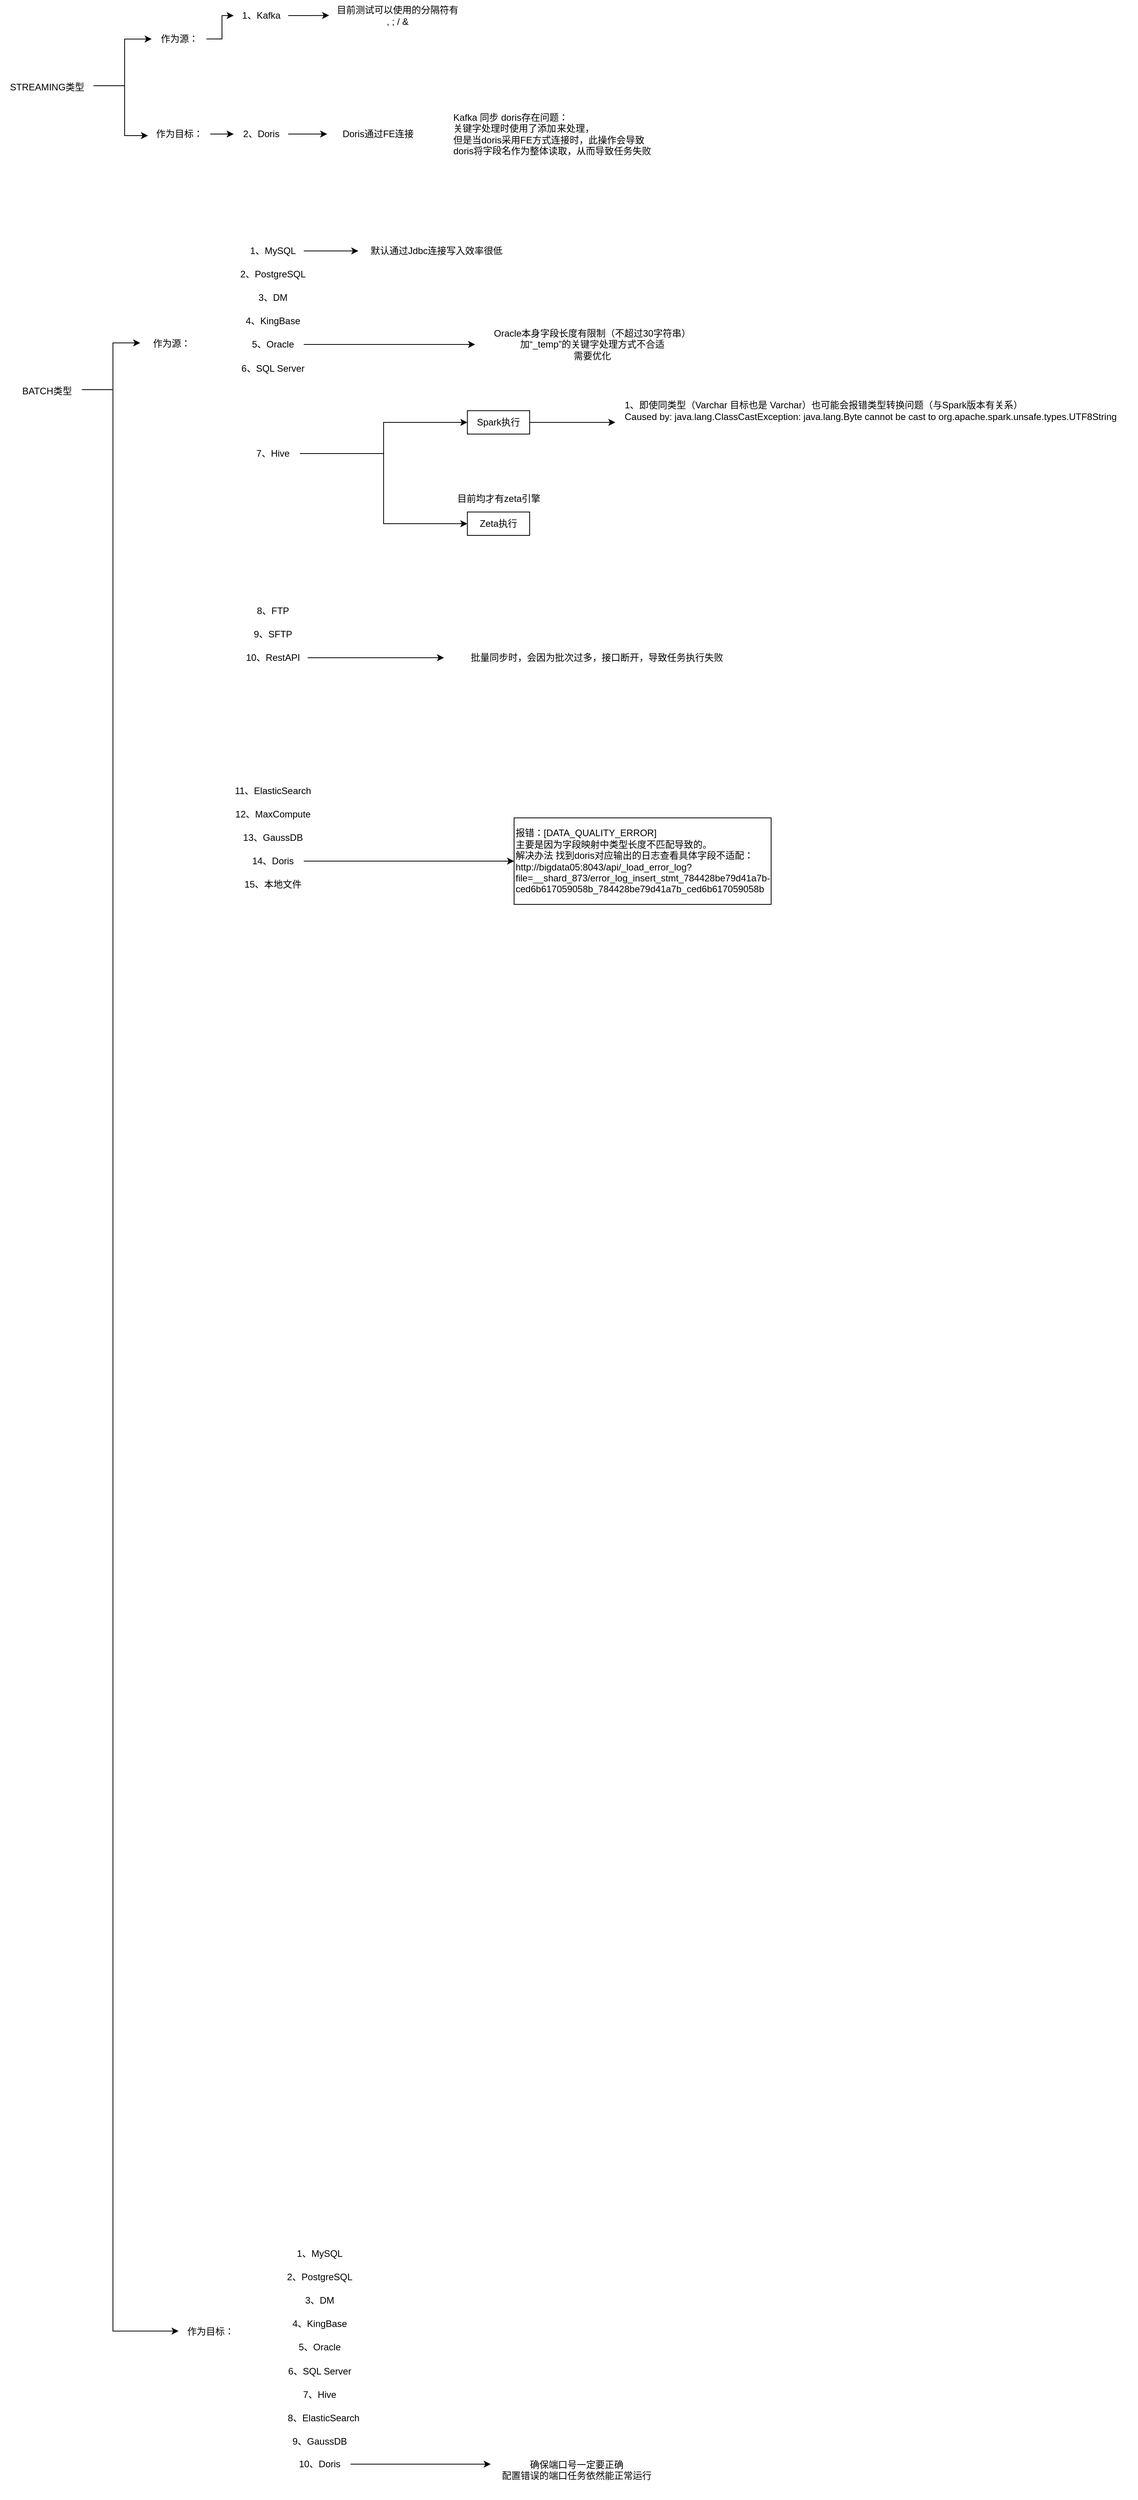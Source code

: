 <mxfile version="24.8.3">
  <diagram name="第 1 页" id="onV7RVTyQFb5j97IhT4-">
    <mxGraphModel dx="1460" dy="742" grid="1" gridSize="10" guides="1" tooltips="1" connect="1" arrows="1" fold="1" page="1" pageScale="1" pageWidth="827" pageHeight="1169" math="0" shadow="0">
      <root>
        <mxCell id="0" />
        <mxCell id="1" parent="0" />
        <mxCell id="DT_HVZNL3CEQArVoj5VR-3" style="edgeStyle=orthogonalEdgeStyle;rounded=0;orthogonalLoop=1;jettySize=auto;html=1;" parent="1" source="DT_HVZNL3CEQArVoj5VR-1" target="DT_HVZNL3CEQArVoj5VR-2" edge="1">
          <mxGeometry relative="1" as="geometry" />
        </mxCell>
        <mxCell id="DT_HVZNL3CEQArVoj5VR-1" value="作为源：" style="text;html=1;align=center;verticalAlign=middle;resizable=0;points=[];autosize=1;strokeColor=none;fillColor=none;" parent="1" vertex="1">
          <mxGeometry x="495" y="48" width="70" height="30" as="geometry" />
        </mxCell>
        <mxCell id="DT_HVZNL3CEQArVoj5VR-2" value="1、Kafka" style="text;html=1;align=center;verticalAlign=middle;resizable=0;points=[];autosize=1;strokeColor=none;fillColor=none;" parent="1" vertex="1">
          <mxGeometry x="600" y="18" width="70" height="30" as="geometry" />
        </mxCell>
        <mxCell id="DT_HVZNL3CEQArVoj5VR-4" value="目前测试可以使用的分隔符有&lt;div&gt;&lt;div data-lark-html-role=&quot;root&quot;&gt;&lt;span style=&quot;white-space-collapse: preserve;&quot; data-eleid=&quot;3&quot; class=&quot;text-only&quot;&gt;, ; / &amp;amp;&lt;/span&gt;&lt;/div&gt;&lt;/div&gt;" style="text;html=1;align=center;verticalAlign=middle;resizable=0;points=[];autosize=1;strokeColor=none;fillColor=none;" parent="1" vertex="1">
          <mxGeometry x="720" y="13" width="180" height="40" as="geometry" />
        </mxCell>
        <mxCell id="DT_HVZNL3CEQArVoj5VR-5" style="edgeStyle=orthogonalEdgeStyle;rounded=0;orthogonalLoop=1;jettySize=auto;html=1;entryX=0.014;entryY=0.494;entryDx=0;entryDy=0;entryPerimeter=0;" parent="1" source="DT_HVZNL3CEQArVoj5VR-2" target="DT_HVZNL3CEQArVoj5VR-4" edge="1">
          <mxGeometry relative="1" as="geometry" />
        </mxCell>
        <mxCell id="DT_HVZNL3CEQArVoj5VR-6" value="STREAMING类型" style="text;html=1;align=center;verticalAlign=middle;resizable=0;points=[];autosize=1;strokeColor=none;fillColor=none;" parent="1" vertex="1">
          <mxGeometry x="300" y="110" width="120" height="30" as="geometry" />
        </mxCell>
        <mxCell id="DT_HVZNL3CEQArVoj5VR-7" style="edgeStyle=orthogonalEdgeStyle;rounded=0;orthogonalLoop=1;jettySize=auto;html=1;entryX=-0.004;entryY=0.502;entryDx=0;entryDy=0;entryPerimeter=0;" parent="1" source="DT_HVZNL3CEQArVoj5VR-6" target="DT_HVZNL3CEQArVoj5VR-1" edge="1">
          <mxGeometry relative="1" as="geometry">
            <Array as="points">
              <mxPoint x="460" y="123" />
              <mxPoint x="460" y="63" />
            </Array>
          </mxGeometry>
        </mxCell>
        <mxCell id="DT_HVZNL3CEQArVoj5VR-8" value="&lt;div style=&quot;background-color: rgb(255, 255, 254); font-family: Consolas, &amp;quot;Courier New&amp;quot;, monospace; font-size: 16px; line-height: 22px; white-space-collapse: preserve;&quot;&gt;&lt;br&gt;&lt;/div&gt;" style="text;html=1;align=center;verticalAlign=middle;resizable=0;points=[];autosize=1;strokeColor=none;fillColor=none;" parent="1" vertex="1">
          <mxGeometry x="340" y="203" width="20" height="40" as="geometry" />
        </mxCell>
        <mxCell id="DT_HVZNL3CEQArVoj5VR-9" value="BATCH类型" style="text;html=1;align=center;verticalAlign=middle;resizable=0;points=[];autosize=1;strokeColor=none;fillColor=none;" parent="1" vertex="1">
          <mxGeometry x="315" y="500" width="90" height="30" as="geometry" />
        </mxCell>
        <mxCell id="DT_HVZNL3CEQArVoj5VR-12" style="edgeStyle=orthogonalEdgeStyle;rounded=0;orthogonalLoop=1;jettySize=auto;html=1;" parent="1" source="DT_HVZNL3CEQArVoj5VR-10" target="DT_HVZNL3CEQArVoj5VR-11" edge="1">
          <mxGeometry relative="1" as="geometry" />
        </mxCell>
        <mxCell id="DT_HVZNL3CEQArVoj5VR-10" value="作为目标：" style="text;html=1;align=center;verticalAlign=middle;resizable=0;points=[];autosize=1;strokeColor=none;fillColor=none;" parent="1" vertex="1">
          <mxGeometry x="490" y="170" width="80" height="30" as="geometry" />
        </mxCell>
        <mxCell id="DT_HVZNL3CEQArVoj5VR-13" style="edgeStyle=orthogonalEdgeStyle;rounded=0;orthogonalLoop=1;jettySize=auto;html=1;" parent="1" source="DT_HVZNL3CEQArVoj5VR-11" edge="1">
          <mxGeometry relative="1" as="geometry">
            <mxPoint x="720" y="185" as="targetPoint" />
          </mxGeometry>
        </mxCell>
        <mxCell id="DT_HVZNL3CEQArVoj5VR-11" value="2、Doris" style="text;html=1;align=center;verticalAlign=middle;resizable=0;points=[];autosize=1;strokeColor=none;fillColor=none;" parent="1" vertex="1">
          <mxGeometry x="600" y="170" width="70" height="30" as="geometry" />
        </mxCell>
        <mxCell id="DT_HVZNL3CEQArVoj5VR-14" value="Doris通过FE连接" style="text;html=1;align=center;verticalAlign=middle;resizable=0;points=[];autosize=1;strokeColor=none;fillColor=none;" parent="1" vertex="1">
          <mxGeometry x="730" y="170" width="110" height="30" as="geometry" />
        </mxCell>
        <mxCell id="DT_HVZNL3CEQArVoj5VR-15" style="edgeStyle=orthogonalEdgeStyle;rounded=0;orthogonalLoop=1;jettySize=auto;html=1;" parent="1" source="DT_HVZNL3CEQArVoj5VR-6" target="DT_HVZNL3CEQArVoj5VR-10" edge="1">
          <mxGeometry relative="1" as="geometry">
            <mxPoint x="480" y="210" as="targetPoint" />
            <Array as="points">
              <mxPoint x="460" y="123" />
              <mxPoint x="460" y="187" />
            </Array>
          </mxGeometry>
        </mxCell>
        <mxCell id="DT_HVZNL3CEQArVoj5VR-16" style="edgeStyle=orthogonalEdgeStyle;rounded=0;orthogonalLoop=1;jettySize=auto;html=1;entryX=-0.004;entryY=0.502;entryDx=0;entryDy=0;entryPerimeter=0;" parent="1" edge="1">
          <mxGeometry relative="1" as="geometry">
            <mxPoint x="405" y="513" as="sourcePoint" />
            <mxPoint x="480" y="453" as="targetPoint" />
            <Array as="points">
              <mxPoint x="445" y="513" />
              <mxPoint x="445" y="453" />
            </Array>
          </mxGeometry>
        </mxCell>
        <mxCell id="DT_HVZNL3CEQArVoj5VR-17" style="edgeStyle=orthogonalEdgeStyle;rounded=0;orthogonalLoop=1;jettySize=auto;html=1;entryX=-0.009;entryY=0.474;entryDx=0;entryDy=0;entryPerimeter=0;" parent="1" target="DT_HVZNL3CEQArVoj5VR-19" edge="1">
          <mxGeometry relative="1" as="geometry">
            <mxPoint x="405" y="513" as="sourcePoint" />
            <mxPoint x="470" y="620" as="targetPoint" />
            <Array as="points">
              <mxPoint x="445" y="513" />
              <mxPoint x="445" y="3004" />
            </Array>
          </mxGeometry>
        </mxCell>
        <mxCell id="DT_HVZNL3CEQArVoj5VR-18" value="作为源：" style="text;html=1;align=center;verticalAlign=middle;resizable=0;points=[];autosize=1;strokeColor=none;fillColor=none;" parent="1" vertex="1">
          <mxGeometry x="485" y="439" width="70" height="30" as="geometry" />
        </mxCell>
        <mxCell id="DT_HVZNL3CEQArVoj5VR-19" value="作为目标：" style="text;html=1;align=center;verticalAlign=middle;resizable=0;points=[];autosize=1;strokeColor=none;fillColor=none;" parent="1" vertex="1">
          <mxGeometry x="530" y="2990" width="80" height="30" as="geometry" />
        </mxCell>
        <mxCell id="LfuiG8hJ7dZHSzCygwYr-8" style="edgeStyle=orthogonalEdgeStyle;rounded=0;orthogonalLoop=1;jettySize=auto;html=1;" edge="1" parent="1" source="DT_HVZNL3CEQArVoj5VR-20">
          <mxGeometry relative="1" as="geometry">
            <mxPoint x="760" y="335" as="targetPoint" />
          </mxGeometry>
        </mxCell>
        <mxCell id="DT_HVZNL3CEQArVoj5VR-20" value="1、MySQL" style="text;html=1;align=center;verticalAlign=middle;resizable=0;points=[];autosize=1;strokeColor=none;fillColor=none;" parent="1" vertex="1">
          <mxGeometry x="610" y="320" width="80" height="30" as="geometry" />
        </mxCell>
        <mxCell id="DT_HVZNL3CEQArVoj5VR-21" value="4、KingBase" style="text;html=1;align=center;verticalAlign=middle;resizable=0;points=[];autosize=1;strokeColor=none;fillColor=none;" parent="1" vertex="1">
          <mxGeometry x="605" y="410" width="90" height="30" as="geometry" />
        </mxCell>
        <mxCell id="DT_HVZNL3CEQArVoj5VR-22" value="2、PostgreSQL" style="text;html=1;align=center;verticalAlign=middle;resizable=0;points=[];autosize=1;strokeColor=none;fillColor=none;" parent="1" vertex="1">
          <mxGeometry x="595" y="350" width="110" height="30" as="geometry" />
        </mxCell>
        <mxCell id="DT_HVZNL3CEQArVoj5VR-23" value="3、DM" style="text;html=1;align=center;verticalAlign=middle;resizable=0;points=[];autosize=1;strokeColor=none;fillColor=none;" parent="1" vertex="1">
          <mxGeometry x="620" y="380" width="60" height="30" as="geometry" />
        </mxCell>
        <mxCell id="DT_HVZNL3CEQArVoj5VR-53" style="edgeStyle=orthogonalEdgeStyle;rounded=0;orthogonalLoop=1;jettySize=auto;html=1;" parent="1" source="DT_HVZNL3CEQArVoj5VR-24" edge="1">
          <mxGeometry relative="1" as="geometry">
            <mxPoint x="910" y="455" as="targetPoint" />
          </mxGeometry>
        </mxCell>
        <mxCell id="DT_HVZNL3CEQArVoj5VR-24" value="5、Oracle" style="text;html=1;align=center;verticalAlign=middle;resizable=0;points=[];autosize=1;strokeColor=none;fillColor=none;" parent="1" vertex="1">
          <mxGeometry x="610" y="440" width="80" height="30" as="geometry" />
        </mxCell>
        <mxCell id="DT_HVZNL3CEQArVoj5VR-25" value="6、SQL Server" style="text;html=1;align=center;verticalAlign=middle;resizable=0;points=[];autosize=1;strokeColor=none;fillColor=none;" parent="1" vertex="1">
          <mxGeometry x="600" y="471" width="100" height="30" as="geometry" />
        </mxCell>
        <mxCell id="LfuiG8hJ7dZHSzCygwYr-1" style="edgeStyle=orthogonalEdgeStyle;rounded=0;orthogonalLoop=1;jettySize=auto;html=1;entryX=0;entryY=0.5;entryDx=0;entryDy=0;" edge="1" parent="1" source="DT_HVZNL3CEQArVoj5VR-26" target="LfuiG8hJ7dZHSzCygwYr-3">
          <mxGeometry relative="1" as="geometry">
            <mxPoint x="850" y="595" as="targetPoint" />
          </mxGeometry>
        </mxCell>
        <mxCell id="LfuiG8hJ7dZHSzCygwYr-5" style="edgeStyle=orthogonalEdgeStyle;rounded=0;orthogonalLoop=1;jettySize=auto;html=1;entryX=0;entryY=0.5;entryDx=0;entryDy=0;" edge="1" parent="1" source="DT_HVZNL3CEQArVoj5VR-26" target="LfuiG8hJ7dZHSzCygwYr-4">
          <mxGeometry relative="1" as="geometry" />
        </mxCell>
        <mxCell id="DT_HVZNL3CEQArVoj5VR-26" value="7、Hive" style="text;html=1;align=center;verticalAlign=middle;resizable=0;points=[];autosize=1;strokeColor=none;fillColor=none;" parent="1" vertex="1">
          <mxGeometry x="615" y="580" width="70" height="30" as="geometry" />
        </mxCell>
        <mxCell id="DT_HVZNL3CEQArVoj5VR-27" value="8、FTP" style="text;html=1;align=center;verticalAlign=middle;resizable=0;points=[];autosize=1;strokeColor=none;fillColor=none;" parent="1" vertex="1">
          <mxGeometry x="620" y="782" width="60" height="30" as="geometry" />
        </mxCell>
        <mxCell id="DT_HVZNL3CEQArVoj5VR-28" value="9、SFTP" style="text;html=1;align=center;verticalAlign=middle;resizable=0;points=[];autosize=1;strokeColor=none;fillColor=none;" parent="1" vertex="1">
          <mxGeometry x="615" y="812" width="70" height="30" as="geometry" />
        </mxCell>
        <mxCell id="LfuiG8hJ7dZHSzCygwYr-10" style="edgeStyle=orthogonalEdgeStyle;rounded=0;orthogonalLoop=1;jettySize=auto;html=1;" edge="1" parent="1" source="DT_HVZNL3CEQArVoj5VR-29">
          <mxGeometry relative="1" as="geometry">
            <mxPoint x="870" y="857" as="targetPoint" />
          </mxGeometry>
        </mxCell>
        <mxCell id="DT_HVZNL3CEQArVoj5VR-29" value="10、RestAPI" style="text;html=1;align=center;verticalAlign=middle;resizable=0;points=[];autosize=1;strokeColor=none;fillColor=none;" parent="1" vertex="1">
          <mxGeometry x="605" y="842" width="90" height="30" as="geometry" />
        </mxCell>
        <mxCell id="DT_HVZNL3CEQArVoj5VR-30" value="11、ElasticSearch" style="text;html=1;align=center;verticalAlign=middle;resizable=0;points=[];autosize=1;strokeColor=none;fillColor=none;" parent="1" vertex="1">
          <mxGeometry x="590" y="1013" width="120" height="30" as="geometry" />
        </mxCell>
        <mxCell id="DT_HVZNL3CEQArVoj5VR-31" value="12、MaxCompute" style="text;html=1;align=center;verticalAlign=middle;resizable=0;points=[];autosize=1;strokeColor=none;fillColor=none;" parent="1" vertex="1">
          <mxGeometry x="590" y="1043" width="120" height="30" as="geometry" />
        </mxCell>
        <mxCell id="DT_HVZNL3CEQArVoj5VR-32" value="13、GaussDB" style="text;html=1;align=center;verticalAlign=middle;resizable=0;points=[];autosize=1;strokeColor=none;fillColor=none;" parent="1" vertex="1">
          <mxGeometry x="600" y="1073" width="100" height="30" as="geometry" />
        </mxCell>
        <mxCell id="Huo47lQmHuI5WuCNfdId-4" style="edgeStyle=orthogonalEdgeStyle;rounded=0;orthogonalLoop=1;jettySize=auto;html=1;" parent="1" source="DT_HVZNL3CEQArVoj5VR-33" target="Huo47lQmHuI5WuCNfdId-3" edge="1">
          <mxGeometry relative="1" as="geometry" />
        </mxCell>
        <mxCell id="DT_HVZNL3CEQArVoj5VR-33" value="14、Doris" style="text;html=1;align=center;verticalAlign=middle;resizable=0;points=[];autosize=1;strokeColor=none;fillColor=none;" parent="1" vertex="1">
          <mxGeometry x="610" y="1103" width="80" height="30" as="geometry" />
        </mxCell>
        <mxCell id="DT_HVZNL3CEQArVoj5VR-34" value="15、本地文件" style="text;html=1;align=center;verticalAlign=middle;resizable=0;points=[];autosize=1;strokeColor=none;fillColor=none;" parent="1" vertex="1">
          <mxGeometry x="600" y="1133" width="100" height="30" as="geometry" />
        </mxCell>
        <mxCell id="DT_HVZNL3CEQArVoj5VR-36" value="1、MySQL" style="text;html=1;align=center;verticalAlign=middle;resizable=0;points=[];autosize=1;strokeColor=none;fillColor=none;" parent="1" vertex="1">
          <mxGeometry x="670" y="2890" width="80" height="30" as="geometry" />
        </mxCell>
        <mxCell id="DT_HVZNL3CEQArVoj5VR-37" value="4、KingBase" style="text;html=1;align=center;verticalAlign=middle;resizable=0;points=[];autosize=1;strokeColor=none;fillColor=none;" parent="1" vertex="1">
          <mxGeometry x="665" y="2980" width="90" height="30" as="geometry" />
        </mxCell>
        <mxCell id="DT_HVZNL3CEQArVoj5VR-38" value="2、PostgreSQL" style="text;html=1;align=center;verticalAlign=middle;resizable=0;points=[];autosize=1;strokeColor=none;fillColor=none;" parent="1" vertex="1">
          <mxGeometry x="655" y="2920" width="110" height="30" as="geometry" />
        </mxCell>
        <mxCell id="DT_HVZNL3CEQArVoj5VR-39" value="3、DM" style="text;html=1;align=center;verticalAlign=middle;resizable=0;points=[];autosize=1;strokeColor=none;fillColor=none;" parent="1" vertex="1">
          <mxGeometry x="680" y="2950" width="60" height="30" as="geometry" />
        </mxCell>
        <mxCell id="DT_HVZNL3CEQArVoj5VR-40" value="5、Oracle" style="text;html=1;align=center;verticalAlign=middle;resizable=0;points=[];autosize=1;strokeColor=none;fillColor=none;" parent="1" vertex="1">
          <mxGeometry x="670" y="3010" width="80" height="30" as="geometry" />
        </mxCell>
        <mxCell id="DT_HVZNL3CEQArVoj5VR-41" value="6、SQL Server" style="text;html=1;align=center;verticalAlign=middle;resizable=0;points=[];autosize=1;strokeColor=none;fillColor=none;" parent="1" vertex="1">
          <mxGeometry x="660" y="3041" width="100" height="30" as="geometry" />
        </mxCell>
        <mxCell id="DT_HVZNL3CEQArVoj5VR-42" value="7、Hive" style="text;html=1;align=center;verticalAlign=middle;resizable=0;points=[];autosize=1;strokeColor=none;fillColor=none;" parent="1" vertex="1">
          <mxGeometry x="675" y="3071" width="70" height="30" as="geometry" />
        </mxCell>
        <mxCell id="DT_HVZNL3CEQArVoj5VR-46" value="8、ElasticSearch" style="text;html=1;align=center;verticalAlign=middle;resizable=0;points=[];autosize=1;strokeColor=none;fillColor=none;" parent="1" vertex="1">
          <mxGeometry x="655" y="3101" width="120" height="30" as="geometry" />
        </mxCell>
        <mxCell id="DT_HVZNL3CEQArVoj5VR-48" value="9、GaussDB" style="text;html=1;align=center;verticalAlign=middle;resizable=0;points=[];autosize=1;strokeColor=none;fillColor=none;" parent="1" vertex="1">
          <mxGeometry x="665" y="3131" width="90" height="30" as="geometry" />
        </mxCell>
        <mxCell id="DT_HVZNL3CEQArVoj5VR-55" style="edgeStyle=orthogonalEdgeStyle;rounded=0;orthogonalLoop=1;jettySize=auto;html=1;" parent="1" source="DT_HVZNL3CEQArVoj5VR-49" edge="1">
          <mxGeometry relative="1" as="geometry">
            <mxPoint x="930" y="3175" as="targetPoint" />
          </mxGeometry>
        </mxCell>
        <mxCell id="DT_HVZNL3CEQArVoj5VR-49" value="10、Doris" style="text;html=1;align=center;verticalAlign=middle;resizable=0;points=[];autosize=1;strokeColor=none;fillColor=none;" parent="1" vertex="1">
          <mxGeometry x="670" y="3160" width="80" height="30" as="geometry" />
        </mxCell>
        <mxCell id="DT_HVZNL3CEQArVoj5VR-52" value="Kafka 同步 doris存在问题：&lt;div style=&quot;&quot;&gt;关键字处理时使用了添加``来处理，&lt;/div&gt;&lt;div&gt;但是当doris采用FE方式连接时，此操作会导致&lt;/div&gt;&lt;div&gt;doris将`字段名`作为整体读取，从而导致任务失败&lt;/div&gt;" style="text;html=1;align=left;verticalAlign=middle;resizable=0;points=[];autosize=1;strokeColor=none;fillColor=none;" parent="1" vertex="1">
          <mxGeometry x="880" y="150" width="290" height="70" as="geometry" />
        </mxCell>
        <mxCell id="DT_HVZNL3CEQArVoj5VR-54" value="Oracle本身字段长度有限制（不超过30字符串）&lt;div&gt;加“_temp”的关键字处理方式不合适&lt;br&gt;需要优化&lt;/div&gt;" style="text;html=1;align=center;verticalAlign=middle;resizable=0;points=[];autosize=1;strokeColor=none;fillColor=none;" parent="1" vertex="1">
          <mxGeometry x="920" y="425" width="280" height="60" as="geometry" />
        </mxCell>
        <mxCell id="DT_HVZNL3CEQArVoj5VR-56" value="确保端口号一定要正确&lt;div&gt;配置错误的端口任务依然能正常运行&lt;/div&gt;&lt;div&gt;&lt;br&gt;&lt;/div&gt;" style="text;html=1;align=center;verticalAlign=middle;resizable=0;points=[];autosize=1;strokeColor=none;fillColor=none;" parent="1" vertex="1">
          <mxGeometry x="930" y="3160" width="220" height="60" as="geometry" />
        </mxCell>
        <mxCell id="Huo47lQmHuI5WuCNfdId-3" value="报错：[DATA_QUALITY_ERROR]&lt;br&gt;主要是因为字段映射中类型长度不匹配导致的。&lt;br&gt;解决办法 找到doris对应输出的日志查看具体字段不适配：&lt;br&gt;http://bigdata05:8043/api/_load_error_log?file=__shard_873/error_log_insert_stmt_784428be79d41a7b-ced6b617059058b_784428be79d41a7b_ced6b617059058b" style="rounded=0;whiteSpace=wrap;html=1;align=left;" parent="1" vertex="1">
          <mxGeometry x="960" y="1062.5" width="330" height="111" as="geometry" />
        </mxCell>
        <mxCell id="LfuiG8hJ7dZHSzCygwYr-6" style="edgeStyle=orthogonalEdgeStyle;rounded=0;orthogonalLoop=1;jettySize=auto;html=1;" edge="1" parent="1" source="LfuiG8hJ7dZHSzCygwYr-3">
          <mxGeometry relative="1" as="geometry">
            <mxPoint x="1090" y="555" as="targetPoint" />
          </mxGeometry>
        </mxCell>
        <mxCell id="LfuiG8hJ7dZHSzCygwYr-3" value="Spark执行" style="rounded=0;whiteSpace=wrap;html=1;" vertex="1" parent="1">
          <mxGeometry x="900" y="540" width="80" height="30" as="geometry" />
        </mxCell>
        <mxCell id="LfuiG8hJ7dZHSzCygwYr-4" value="Zeta执行" style="rounded=0;whiteSpace=wrap;html=1;" vertex="1" parent="1">
          <mxGeometry x="900" y="670" width="80" height="30" as="geometry" />
        </mxCell>
        <mxCell id="LfuiG8hJ7dZHSzCygwYr-7" value="1、即使同类型（Varchar 目标也是 Varchar）也可能会报错类型转换问题（与Spark版本有关系）&lt;div&gt;Caused by: java.lang.ClassCastException: java.lang.Byte cannot be cast to org.apache.spark.unsafe.types.UTF8String&lt;/div&gt;" style="text;html=1;align=left;verticalAlign=middle;resizable=0;points=[];autosize=1;strokeColor=none;fillColor=none;" vertex="1" parent="1">
          <mxGeometry x="1100" y="520" width="660" height="40" as="geometry" />
        </mxCell>
        <mxCell id="LfuiG8hJ7dZHSzCygwYr-9" value="默认通过Jdbc连接写入效率很低" style="text;html=1;align=center;verticalAlign=middle;resizable=0;points=[];autosize=1;strokeColor=none;fillColor=none;" vertex="1" parent="1">
          <mxGeometry x="765" y="320" width="190" height="30" as="geometry" />
        </mxCell>
        <mxCell id="LfuiG8hJ7dZHSzCygwYr-11" value="批量同步时，会因为批次过多，接口断开，导致任务执行失败" style="text;html=1;align=center;verticalAlign=middle;resizable=0;points=[];autosize=1;strokeColor=none;fillColor=none;" vertex="1" parent="1">
          <mxGeometry x="891" y="842" width="350" height="30" as="geometry" />
        </mxCell>
        <mxCell id="LfuiG8hJ7dZHSzCygwYr-12" value="目前均才有zeta引擎" style="text;html=1;align=center;verticalAlign=middle;resizable=0;points=[];autosize=1;strokeColor=none;fillColor=none;" vertex="1" parent="1">
          <mxGeometry x="875" y="638" width="130" height="30" as="geometry" />
        </mxCell>
      </root>
    </mxGraphModel>
  </diagram>
</mxfile>
